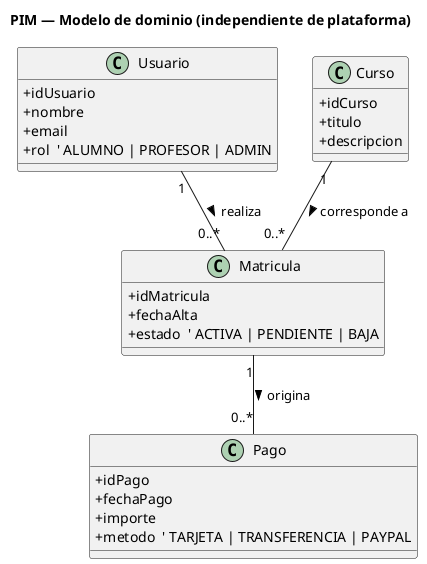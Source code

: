 @startuml
skinparam classAttributeIconSize 0
skinparam shadowing false
title PIM — Modelo de dominio (independiente de plataforma)

class Usuario {
  +idUsuario
  +nombre
  +email
  +rol  ' ALUMNO | PROFESOR | ADMIN
}

class Curso {
  +idCurso
  +titulo
  +descripcion
}

class Matricula {
  +idMatricula
  +fechaAlta
  +estado  ' ACTIVA | PENDIENTE | BAJA
}

class Pago {
  +idPago
  +fechaPago
  +importe
  +metodo  ' TARJETA | TRANSFERENCIA | PAYPAL
}

Usuario "1" -- "0..*" Matricula : realiza >
Curso  "1" -- "0..*" Matricula : corresponde a >
Matricula "1" -- "0..*" Pago : origina >
@enduml
